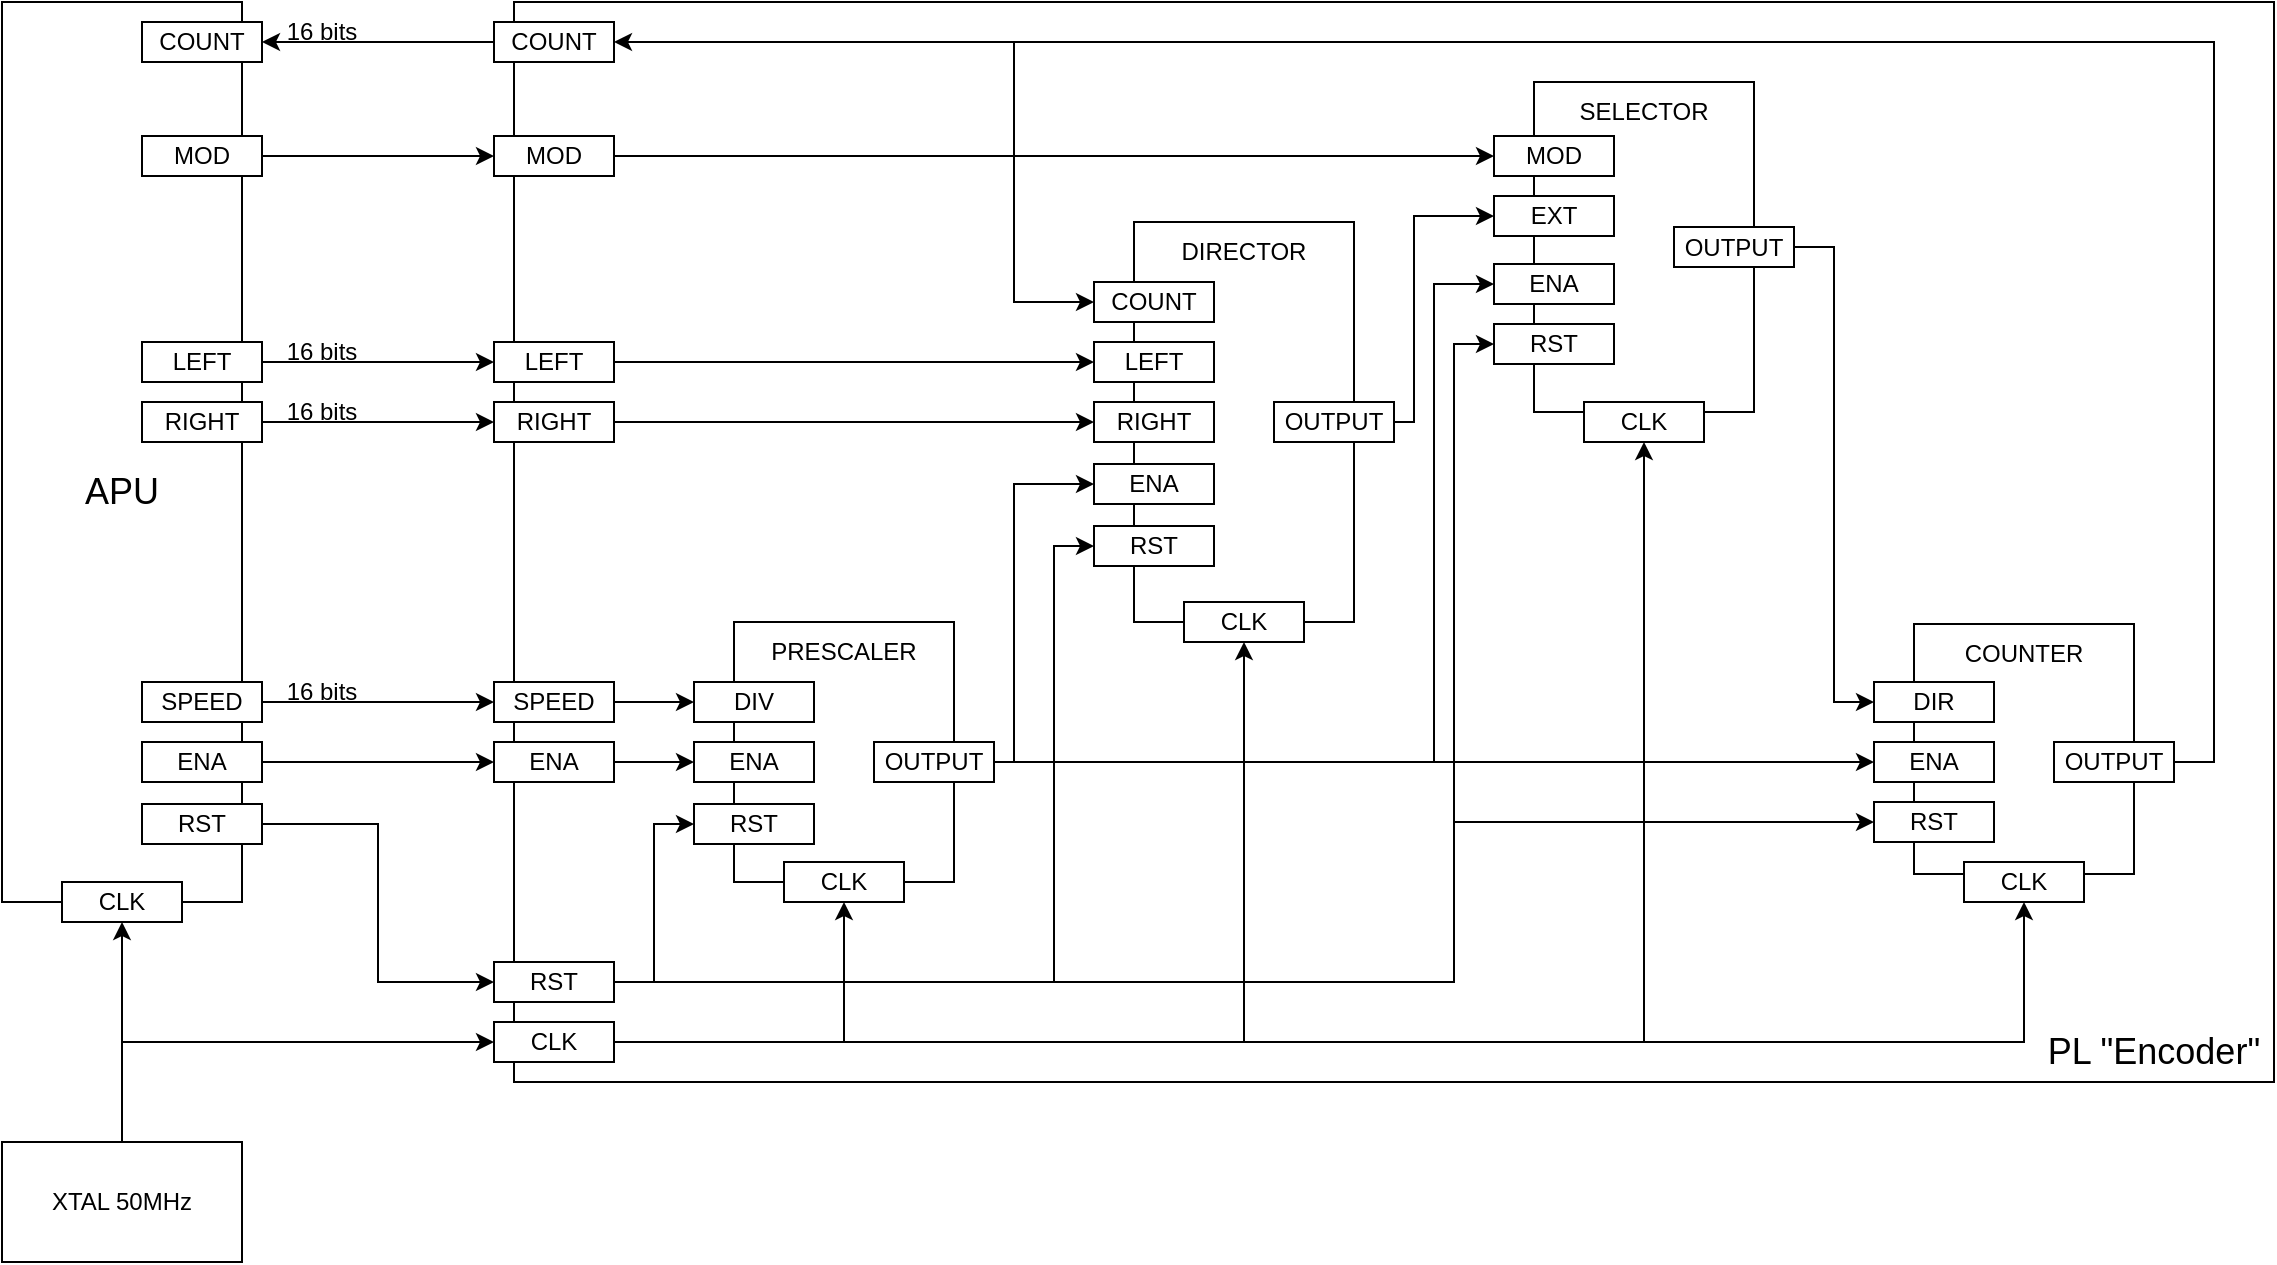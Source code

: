 <mxfile version="18.1.3" type="device"><diagram id="2OBD5hYGUIU_Udv5z1g5" name="Page-1"><mxGraphModel dx="1447" dy="715" grid="1" gridSize="10" guides="1" tooltips="1" connect="1" arrows="1" fold="1" page="1" pageScale="1" pageWidth="1169" pageHeight="827" math="0" shadow="0"><root><mxCell id="0"/><mxCell id="1" parent="0"/><mxCell id="JI8op0I0zoFWq60SKSV5-45" style="edgeStyle=orthogonalEdgeStyle;rounded=0;orthogonalLoop=1;jettySize=auto;html=1;exitX=0.5;exitY=0;exitDx=0;exitDy=0;entryX=0;entryY=0.5;entryDx=0;entryDy=0;" parent="1" source="RoYfz-Cq4n4WyaPr-_ig-60" target="JI8op0I0zoFWq60SKSV5-26" edge="1"><mxGeometry relative="1" as="geometry"/></mxCell><mxCell id="JI8op0I0zoFWq60SKSV5-46" style="edgeStyle=orthogonalEdgeStyle;rounded=0;orthogonalLoop=1;jettySize=auto;html=1;exitX=0.5;exitY=0;exitDx=0;exitDy=0;" parent="1" source="RoYfz-Cq4n4WyaPr-_ig-60" target="RoYfz-Cq4n4WyaPr-_ig-29" edge="1"><mxGeometry relative="1" as="geometry"/></mxCell><mxCell id="RoYfz-Cq4n4WyaPr-_ig-60" value="XTAL 50MHz" style="rounded=0;whiteSpace=wrap;html=1;" parent="1" vertex="1"><mxGeometry x="24" y="610" width="120" height="60" as="geometry"/></mxCell><mxCell id="JI8op0I0zoFWq60SKSV5-60" style="edgeStyle=orthogonalEdgeStyle;rounded=0;orthogonalLoop=1;jettySize=auto;html=1;exitX=1;exitY=0.5;exitDx=0;exitDy=0;" parent="1" source="RoYfz-Cq4n4WyaPr-_ig-30" target="JI8op0I0zoFWq60SKSV5-34" edge="1"><mxGeometry relative="1" as="geometry"/></mxCell><mxCell id="JI8op0I0zoFWq60SKSV5-53" style="edgeStyle=orthogonalEdgeStyle;rounded=0;orthogonalLoop=1;jettySize=auto;html=1;exitX=1;exitY=0.5;exitDx=0;exitDy=0;" parent="1" source="RoYfz-Cq4n4WyaPr-_ig-31" target="JI8op0I0zoFWq60SKSV5-32" edge="1"><mxGeometry relative="1" as="geometry"/></mxCell><mxCell id="JI8op0I0zoFWq60SKSV5-54" style="edgeStyle=orthogonalEdgeStyle;rounded=0;orthogonalLoop=1;jettySize=auto;html=1;exitX=1;exitY=0.5;exitDx=0;exitDy=0;entryX=0;entryY=0.5;entryDx=0;entryDy=0;" parent="1" source="RoYfz-Cq4n4WyaPr-_ig-32" target="JI8op0I0zoFWq60SKSV5-33" edge="1"><mxGeometry relative="1" as="geometry"/></mxCell><mxCell id="JI8op0I0zoFWq60SKSV5-55" style="edgeStyle=orthogonalEdgeStyle;rounded=0;orthogonalLoop=1;jettySize=auto;html=1;exitX=1;exitY=0.5;exitDx=0;exitDy=0;entryX=0;entryY=0.5;entryDx=0;entryDy=0;" parent="1" source="RoYfz-Cq4n4WyaPr-_ig-33" target="JI8op0I0zoFWq60SKSV5-29" edge="1"><mxGeometry relative="1" as="geometry"/></mxCell><mxCell id="JI8op0I0zoFWq60SKSV5-56" style="edgeStyle=orthogonalEdgeStyle;rounded=0;orthogonalLoop=1;jettySize=auto;html=1;exitX=1;exitY=0.5;exitDx=0;exitDy=0;" parent="1" source="RoYfz-Cq4n4WyaPr-_ig-35" target="JI8op0I0zoFWq60SKSV5-30" edge="1"><mxGeometry relative="1" as="geometry"/></mxCell><mxCell id="JI8op0I0zoFWq60SKSV5-37" style="edgeStyle=orthogonalEdgeStyle;rounded=0;orthogonalLoop=1;jettySize=auto;html=1;exitX=0;exitY=0.5;exitDx=0;exitDy=0;entryX=1;entryY=0.5;entryDx=0;entryDy=0;" parent="1" source="JI8op0I0zoFWq60SKSV5-31" target="RoYfz-Cq4n4WyaPr-_ig-42" edge="1"><mxGeometry relative="1" as="geometry"/></mxCell><mxCell id="BGBAmT9JJ1P50CZ-yWb7-19" style="edgeStyle=orthogonalEdgeStyle;rounded=0;orthogonalLoop=1;jettySize=auto;html=1;exitX=1;exitY=0.5;exitDx=0;exitDy=0;entryX=0;entryY=0.5;entryDx=0;entryDy=0;" edge="1" parent="1" source="BGBAmT9JJ1P50CZ-yWb7-18" target="BGBAmT9JJ1P50CZ-yWb7-17"><mxGeometry relative="1" as="geometry"/></mxCell><mxCell id="BGBAmT9JJ1P50CZ-yWb7-22" value="" style="group" vertex="1" connectable="0" parent="1"><mxGeometry x="24" y="40" width="190" height="460" as="geometry"/></mxCell><mxCell id="RoYfz-Cq4n4WyaPr-_ig-46" value="16 bits" style="text;html=1;strokeColor=none;fillColor=none;align=center;verticalAlign=middle;whiteSpace=wrap;rounded=0;" parent="BGBAmT9JJ1P50CZ-yWb7-22" vertex="1"><mxGeometry x="130" width="60" height="30" as="geometry"/></mxCell><mxCell id="RoYfz-Cq4n4WyaPr-_ig-47" value="16 bits" style="text;html=1;strokeColor=none;fillColor=none;align=center;verticalAlign=middle;whiteSpace=wrap;rounded=0;" parent="BGBAmT9JJ1P50CZ-yWb7-22" vertex="1"><mxGeometry x="130" y="160" width="60" height="30" as="geometry"/></mxCell><mxCell id="RoYfz-Cq4n4WyaPr-_ig-48" value="16 bits" style="text;html=1;strokeColor=none;fillColor=none;align=center;verticalAlign=middle;whiteSpace=wrap;rounded=0;" parent="BGBAmT9JJ1P50CZ-yWb7-22" vertex="1"><mxGeometry x="130" y="330" width="60" height="30" as="geometry"/></mxCell><mxCell id="RoYfz-Cq4n4WyaPr-_ig-51" value="16 bits" style="text;html=1;strokeColor=none;fillColor=none;align=center;verticalAlign=middle;whiteSpace=wrap;rounded=0;" parent="BGBAmT9JJ1P50CZ-yWb7-22" vertex="1"><mxGeometry x="130" y="190" width="60" height="30" as="geometry"/></mxCell><mxCell id="RoYfz-Cq4n4WyaPr-_ig-44" value="" style="rounded=0;whiteSpace=wrap;html=1;" parent="BGBAmT9JJ1P50CZ-yWb7-22" vertex="1"><mxGeometry width="120" height="450" as="geometry"/></mxCell><mxCell id="RoYfz-Cq4n4WyaPr-_ig-29" value="CLK" style="rounded=0;whiteSpace=wrap;html=1;" parent="BGBAmT9JJ1P50CZ-yWb7-22" vertex="1"><mxGeometry x="30" y="440" width="60" height="20" as="geometry"/></mxCell><mxCell id="RoYfz-Cq4n4WyaPr-_ig-30" value="SPEED" style="rounded=0;whiteSpace=wrap;html=1;" parent="BGBAmT9JJ1P50CZ-yWb7-22" vertex="1"><mxGeometry x="70" y="340" width="60" height="20" as="geometry"/></mxCell><mxCell id="RoYfz-Cq4n4WyaPr-_ig-31" value="RIGHT" style="rounded=0;whiteSpace=wrap;html=1;" parent="BGBAmT9JJ1P50CZ-yWb7-22" vertex="1"><mxGeometry x="70" y="200" width="60" height="20" as="geometry"/></mxCell><mxCell id="RoYfz-Cq4n4WyaPr-_ig-32" value="LEFT" style="rounded=0;whiteSpace=wrap;html=1;" parent="BGBAmT9JJ1P50CZ-yWb7-22" vertex="1"><mxGeometry x="70" y="170" width="60" height="20" as="geometry"/></mxCell><mxCell id="RoYfz-Cq4n4WyaPr-_ig-33" value="RST" style="rounded=0;whiteSpace=wrap;html=1;" parent="BGBAmT9JJ1P50CZ-yWb7-22" vertex="1"><mxGeometry x="70" y="401" width="60" height="20" as="geometry"/></mxCell><mxCell id="RoYfz-Cq4n4WyaPr-_ig-35" value="ENA" style="rounded=0;whiteSpace=wrap;html=1;" parent="BGBAmT9JJ1P50CZ-yWb7-22" vertex="1"><mxGeometry x="70" y="370" width="60" height="20" as="geometry"/></mxCell><mxCell id="RoYfz-Cq4n4WyaPr-_ig-42" value="COUNT" style="rounded=0;whiteSpace=wrap;html=1;" parent="BGBAmT9JJ1P50CZ-yWb7-22" vertex="1"><mxGeometry x="70" y="10" width="60" height="20" as="geometry"/></mxCell><mxCell id="RoYfz-Cq4n4WyaPr-_ig-45" value="&lt;font style=&quot;font-size: 18px;&quot;&gt;APU&lt;/font&gt;" style="text;html=1;strokeColor=none;fillColor=none;align=center;verticalAlign=middle;whiteSpace=wrap;rounded=0;" parent="BGBAmT9JJ1P50CZ-yWb7-22" vertex="1"><mxGeometry x="30" y="230" width="60" height="30" as="geometry"/></mxCell><mxCell id="BGBAmT9JJ1P50CZ-yWb7-18" value="MOD" style="rounded=0;whiteSpace=wrap;html=1;" vertex="1" parent="BGBAmT9JJ1P50CZ-yWb7-22"><mxGeometry x="70" y="67" width="60" height="20" as="geometry"/></mxCell><mxCell id="BGBAmT9JJ1P50CZ-yWb7-28" value="" style="group" vertex="1" connectable="0" parent="1"><mxGeometry x="270" y="40" width="890" height="540" as="geometry"/></mxCell><mxCell id="JI8op0I0zoFWq60SKSV5-35" value="" style="rounded=0;whiteSpace=wrap;html=1;" parent="BGBAmT9JJ1P50CZ-yWb7-28" vertex="1"><mxGeometry x="10" width="880" height="540" as="geometry"/></mxCell><mxCell id="RoYfz-Cq4n4WyaPr-_ig-34" value="" style="group" parent="BGBAmT9JJ1P50CZ-yWb7-28" vertex="1" connectable="0"><mxGeometry x="690" y="315" width="150" height="135" as="geometry"/></mxCell><mxCell id="RoYfz-Cq4n4WyaPr-_ig-1" value="" style="rounded=0;whiteSpace=wrap;html=1;" parent="RoYfz-Cq4n4WyaPr-_ig-34" vertex="1"><mxGeometry x="20" y="-4" width="110" height="125" as="geometry"/></mxCell><mxCell id="RoYfz-Cq4n4WyaPr-_ig-2" value="CLK" style="rounded=0;whiteSpace=wrap;html=1;" parent="RoYfz-Cq4n4WyaPr-_ig-34" vertex="1"><mxGeometry x="45" y="115" width="60" height="20" as="geometry"/></mxCell><mxCell id="RoYfz-Cq4n4WyaPr-_ig-3" value="RST" style="rounded=0;whiteSpace=wrap;html=1;" parent="RoYfz-Cq4n4WyaPr-_ig-34" vertex="1"><mxGeometry y="85" width="60" height="20" as="geometry"/></mxCell><mxCell id="RoYfz-Cq4n4WyaPr-_ig-4" value="DIR" style="rounded=0;whiteSpace=wrap;html=1;" parent="RoYfz-Cq4n4WyaPr-_ig-34" vertex="1"><mxGeometry y="25" width="60" height="20" as="geometry"/></mxCell><mxCell id="RoYfz-Cq4n4WyaPr-_ig-5" value="ENA" style="rounded=0;whiteSpace=wrap;html=1;" parent="RoYfz-Cq4n4WyaPr-_ig-34" vertex="1"><mxGeometry y="55" width="60" height="20" as="geometry"/></mxCell><mxCell id="RoYfz-Cq4n4WyaPr-_ig-6" value="OUTPUT" style="rounded=0;whiteSpace=wrap;html=1;" parent="RoYfz-Cq4n4WyaPr-_ig-34" vertex="1"><mxGeometry x="90" y="55" width="60" height="20" as="geometry"/></mxCell><mxCell id="RoYfz-Cq4n4WyaPr-_ig-19" value="COUNTER" style="text;html=1;strokeColor=none;fillColor=none;align=center;verticalAlign=middle;whiteSpace=wrap;rounded=0;" parent="RoYfz-Cq4n4WyaPr-_ig-34" vertex="1"><mxGeometry x="40" y="-4" width="70" height="30" as="geometry"/></mxCell><mxCell id="JI8op0I0zoFWq60SKSV5-10" value="" style="group" parent="BGBAmT9JJ1P50CZ-yWb7-28" vertex="1" connectable="0"><mxGeometry x="100" y="310" width="150" height="140" as="geometry"/></mxCell><mxCell id="RoYfz-Cq4n4WyaPr-_ig-7" value="" style="rounded=0;whiteSpace=wrap;html=1;" parent="JI8op0I0zoFWq60SKSV5-10" vertex="1"><mxGeometry x="20" width="110" height="130" as="geometry"/></mxCell><mxCell id="RoYfz-Cq4n4WyaPr-_ig-8" value="ENA" style="rounded=0;whiteSpace=wrap;html=1;" parent="JI8op0I0zoFWq60SKSV5-10" vertex="1"><mxGeometry y="60" width="60" height="20" as="geometry"/></mxCell><mxCell id="RoYfz-Cq4n4WyaPr-_ig-9" value="CLK" style="rounded=0;whiteSpace=wrap;html=1;" parent="JI8op0I0zoFWq60SKSV5-10" vertex="1"><mxGeometry x="45" y="120" width="60" height="20" as="geometry"/></mxCell><mxCell id="RoYfz-Cq4n4WyaPr-_ig-10" value="OUTPUT" style="rounded=0;whiteSpace=wrap;html=1;" parent="JI8op0I0zoFWq60SKSV5-10" vertex="1"><mxGeometry x="90" y="60" width="60" height="20" as="geometry"/></mxCell><mxCell id="RoYfz-Cq4n4WyaPr-_ig-21" value="PRESCALER" style="text;html=1;strokeColor=none;fillColor=none;align=center;verticalAlign=middle;whiteSpace=wrap;rounded=0;" parent="JI8op0I0zoFWq60SKSV5-10" vertex="1"><mxGeometry x="35" width="80" height="30" as="geometry"/></mxCell><mxCell id="RoYfz-Cq4n4WyaPr-_ig-54" value="RST" style="rounded=0;whiteSpace=wrap;html=1;" parent="JI8op0I0zoFWq60SKSV5-10" vertex="1"><mxGeometry y="91" width="60" height="20" as="geometry"/></mxCell><mxCell id="JI8op0I0zoFWq60SKSV5-7" value="DIV" style="rounded=0;whiteSpace=wrap;html=1;" parent="JI8op0I0zoFWq60SKSV5-10" vertex="1"><mxGeometry y="30" width="60" height="20" as="geometry"/></mxCell><mxCell id="JI8op0I0zoFWq60SKSV5-12" value="" style="group" parent="BGBAmT9JJ1P50CZ-yWb7-28" vertex="1" connectable="0"><mxGeometry x="300" y="110" width="150" height="210" as="geometry"/></mxCell><mxCell id="RoYfz-Cq4n4WyaPr-_ig-16" value="" style="rounded=0;whiteSpace=wrap;html=1;" parent="JI8op0I0zoFWq60SKSV5-12" vertex="1"><mxGeometry x="20" width="110" height="200" as="geometry"/></mxCell><mxCell id="RoYfz-Cq4n4WyaPr-_ig-13" value="ENA" style="rounded=0;whiteSpace=wrap;html=1;" parent="JI8op0I0zoFWq60SKSV5-12" vertex="1"><mxGeometry y="121" width="60" height="20" as="geometry"/></mxCell><mxCell id="RoYfz-Cq4n4WyaPr-_ig-14" value="RST" style="rounded=0;whiteSpace=wrap;html=1;" parent="JI8op0I0zoFWq60SKSV5-12" vertex="1"><mxGeometry y="152" width="60" height="20" as="geometry"/></mxCell><mxCell id="RoYfz-Cq4n4WyaPr-_ig-15" value="OUTPUT" style="rounded=0;whiteSpace=wrap;html=1;" parent="JI8op0I0zoFWq60SKSV5-12" vertex="1"><mxGeometry x="90" y="90" width="60" height="20" as="geometry"/></mxCell><mxCell id="RoYfz-Cq4n4WyaPr-_ig-17" value="CLK" style="rounded=0;whiteSpace=wrap;html=1;" parent="JI8op0I0zoFWq60SKSV5-12" vertex="1"><mxGeometry x="45" y="190" width="60" height="20" as="geometry"/></mxCell><mxCell id="RoYfz-Cq4n4WyaPr-_ig-23" value="RIGHT" style="rounded=0;whiteSpace=wrap;html=1;" parent="JI8op0I0zoFWq60SKSV5-12" vertex="1"><mxGeometry y="90" width="60" height="20" as="geometry"/></mxCell><mxCell id="RoYfz-Cq4n4WyaPr-_ig-24" value="DIRECTOR" style="text;html=1;strokeColor=none;fillColor=none;align=center;verticalAlign=middle;whiteSpace=wrap;rounded=0;" parent="JI8op0I0zoFWq60SKSV5-12" vertex="1"><mxGeometry x="40" width="70" height="30" as="geometry"/></mxCell><mxCell id="39NzFxYTA4ersLP7BccE-1" value="LEFT" style="rounded=0;whiteSpace=wrap;html=1;" parent="JI8op0I0zoFWq60SKSV5-12" vertex="1"><mxGeometry y="60" width="60" height="20" as="geometry"/></mxCell><mxCell id="JI8op0I0zoFWq60SKSV5-11" value="COUNT" style="rounded=0;whiteSpace=wrap;html=1;" parent="JI8op0I0zoFWq60SKSV5-12" vertex="1"><mxGeometry y="30" width="60" height="20" as="geometry"/></mxCell><mxCell id="JI8op0I0zoFWq60SKSV5-15" style="edgeStyle=orthogonalEdgeStyle;rounded=0;orthogonalLoop=1;jettySize=auto;html=1;exitX=1;exitY=0.5;exitDx=0;exitDy=0;entryX=0;entryY=0.5;entryDx=0;entryDy=0;" parent="BGBAmT9JJ1P50CZ-yWb7-28" source="RoYfz-Cq4n4WyaPr-_ig-10" target="RoYfz-Cq4n4WyaPr-_ig-13" edge="1"><mxGeometry relative="1" as="geometry"><Array as="points"><mxPoint x="260" y="380"/><mxPoint x="260" y="241"/></Array></mxGeometry></mxCell><mxCell id="JI8op0I0zoFWq60SKSV5-42" style="edgeStyle=orthogonalEdgeStyle;rounded=0;orthogonalLoop=1;jettySize=auto;html=1;exitX=1;exitY=0.5;exitDx=0;exitDy=0;entryX=0.5;entryY=1;entryDx=0;entryDy=0;" parent="BGBAmT9JJ1P50CZ-yWb7-28" source="JI8op0I0zoFWq60SKSV5-26" target="RoYfz-Cq4n4WyaPr-_ig-2" edge="1"><mxGeometry relative="1" as="geometry"/></mxCell><mxCell id="JI8op0I0zoFWq60SKSV5-43" style="edgeStyle=orthogonalEdgeStyle;rounded=0;orthogonalLoop=1;jettySize=auto;html=1;exitX=1;exitY=0.5;exitDx=0;exitDy=0;" parent="BGBAmT9JJ1P50CZ-yWb7-28" source="JI8op0I0zoFWq60SKSV5-26" target="RoYfz-Cq4n4WyaPr-_ig-17" edge="1"><mxGeometry relative="1" as="geometry"/></mxCell><mxCell id="JI8op0I0zoFWq60SKSV5-44" style="edgeStyle=orthogonalEdgeStyle;rounded=0;orthogonalLoop=1;jettySize=auto;html=1;exitX=1;exitY=0.5;exitDx=0;exitDy=0;" parent="BGBAmT9JJ1P50CZ-yWb7-28" source="JI8op0I0zoFWq60SKSV5-26" target="RoYfz-Cq4n4WyaPr-_ig-9" edge="1"><mxGeometry relative="1" as="geometry"/></mxCell><mxCell id="JI8op0I0zoFWq60SKSV5-26" value="CLK" style="rounded=0;whiteSpace=wrap;html=1;" parent="BGBAmT9JJ1P50CZ-yWb7-28" vertex="1"><mxGeometry y="510" width="60" height="20" as="geometry"/></mxCell><mxCell id="JI8op0I0zoFWq60SKSV5-47" style="edgeStyle=orthogonalEdgeStyle;rounded=0;orthogonalLoop=1;jettySize=auto;html=1;exitX=1;exitY=0.5;exitDx=0;exitDy=0;entryX=0;entryY=0.5;entryDx=0;entryDy=0;" parent="BGBAmT9JJ1P50CZ-yWb7-28" source="JI8op0I0zoFWq60SKSV5-29" target="RoYfz-Cq4n4WyaPr-_ig-54" edge="1"><mxGeometry relative="1" as="geometry"/></mxCell><mxCell id="JI8op0I0zoFWq60SKSV5-51" style="edgeStyle=orthogonalEdgeStyle;rounded=0;orthogonalLoop=1;jettySize=auto;html=1;exitX=1;exitY=0.5;exitDx=0;exitDy=0;entryX=0;entryY=0.5;entryDx=0;entryDy=0;" parent="BGBAmT9JJ1P50CZ-yWb7-28" source="JI8op0I0zoFWq60SKSV5-29" target="RoYfz-Cq4n4WyaPr-_ig-14" edge="1"><mxGeometry relative="1" as="geometry"><Array as="points"><mxPoint x="280" y="490"/><mxPoint x="280" y="272"/></Array></mxGeometry></mxCell><mxCell id="JI8op0I0zoFWq60SKSV5-52" style="edgeStyle=orthogonalEdgeStyle;rounded=0;orthogonalLoop=1;jettySize=auto;html=1;exitX=1;exitY=0.5;exitDx=0;exitDy=0;entryX=0;entryY=0.5;entryDx=0;entryDy=0;" parent="BGBAmT9JJ1P50CZ-yWb7-28" source="JI8op0I0zoFWq60SKSV5-29" target="RoYfz-Cq4n4WyaPr-_ig-3" edge="1"><mxGeometry relative="1" as="geometry"><Array as="points"><mxPoint x="480" y="490"/><mxPoint x="480" y="410"/></Array></mxGeometry></mxCell><mxCell id="JI8op0I0zoFWq60SKSV5-29" value="RST" style="rounded=0;whiteSpace=wrap;html=1;" parent="BGBAmT9JJ1P50CZ-yWb7-28" vertex="1"><mxGeometry y="480" width="60" height="20" as="geometry"/></mxCell><mxCell id="JI8op0I0zoFWq60SKSV5-57" style="edgeStyle=orthogonalEdgeStyle;rounded=0;orthogonalLoop=1;jettySize=auto;html=1;exitX=1;exitY=0.5;exitDx=0;exitDy=0;entryX=0;entryY=0.5;entryDx=0;entryDy=0;" parent="BGBAmT9JJ1P50CZ-yWb7-28" source="JI8op0I0zoFWq60SKSV5-30" target="RoYfz-Cq4n4WyaPr-_ig-8" edge="1"><mxGeometry relative="1" as="geometry"/></mxCell><mxCell id="JI8op0I0zoFWq60SKSV5-30" value="ENA" style="rounded=0;whiteSpace=wrap;html=1;" parent="BGBAmT9JJ1P50CZ-yWb7-28" vertex="1"><mxGeometry y="370" width="60" height="20" as="geometry"/></mxCell><mxCell id="JI8op0I0zoFWq60SKSV5-31" value="COUNT" style="rounded=0;whiteSpace=wrap;html=1;" parent="BGBAmT9JJ1P50CZ-yWb7-28" vertex="1"><mxGeometry y="10" width="60" height="20" as="geometry"/></mxCell><mxCell id="JI8op0I0zoFWq60SKSV5-49" style="edgeStyle=orthogonalEdgeStyle;rounded=0;orthogonalLoop=1;jettySize=auto;html=1;exitX=1;exitY=0.5;exitDx=0;exitDy=0;" parent="BGBAmT9JJ1P50CZ-yWb7-28" source="JI8op0I0zoFWq60SKSV5-32" target="RoYfz-Cq4n4WyaPr-_ig-23" edge="1"><mxGeometry relative="1" as="geometry"/></mxCell><mxCell id="JI8op0I0zoFWq60SKSV5-32" value="RIGHT" style="rounded=0;whiteSpace=wrap;html=1;" parent="BGBAmT9JJ1P50CZ-yWb7-28" vertex="1"><mxGeometry y="200" width="60" height="20" as="geometry"/></mxCell><mxCell id="JI8op0I0zoFWq60SKSV5-50" style="edgeStyle=orthogonalEdgeStyle;rounded=0;orthogonalLoop=1;jettySize=auto;html=1;exitX=1;exitY=0.5;exitDx=0;exitDy=0;" parent="BGBAmT9JJ1P50CZ-yWb7-28" source="JI8op0I0zoFWq60SKSV5-33" target="39NzFxYTA4ersLP7BccE-1" edge="1"><mxGeometry relative="1" as="geometry"/></mxCell><mxCell id="JI8op0I0zoFWq60SKSV5-33" value="LEFT" style="rounded=0;whiteSpace=wrap;html=1;" parent="BGBAmT9JJ1P50CZ-yWb7-28" vertex="1"><mxGeometry y="170" width="60" height="20" as="geometry"/></mxCell><mxCell id="JI8op0I0zoFWq60SKSV5-64" style="edgeStyle=orthogonalEdgeStyle;rounded=0;orthogonalLoop=1;jettySize=auto;html=1;exitX=1;exitY=0.5;exitDx=0;exitDy=0;fontSize=18;" parent="BGBAmT9JJ1P50CZ-yWb7-28" source="JI8op0I0zoFWq60SKSV5-34" target="JI8op0I0zoFWq60SKSV5-7" edge="1"><mxGeometry relative="1" as="geometry"/></mxCell><mxCell id="JI8op0I0zoFWq60SKSV5-34" value="SPEED" style="rounded=0;whiteSpace=wrap;html=1;" parent="BGBAmT9JJ1P50CZ-yWb7-28" vertex="1"><mxGeometry y="340" width="60" height="20" as="geometry"/></mxCell><mxCell id="JI8op0I0zoFWq60SKSV5-63" value="&lt;font style=&quot;font-size: 18px;&quot;&gt;PL &quot;Encoder&quot;&lt;/font&gt;" style="text;html=1;strokeColor=none;fillColor=none;align=center;verticalAlign=middle;whiteSpace=wrap;rounded=0;" parent="BGBAmT9JJ1P50CZ-yWb7-28" vertex="1"><mxGeometry x="770" y="510" width="120" height="30" as="geometry"/></mxCell><mxCell id="BGBAmT9JJ1P50CZ-yWb7-10" value="" style="group" vertex="1" connectable="0" parent="BGBAmT9JJ1P50CZ-yWb7-28"><mxGeometry x="500" y="40" width="150" height="180" as="geometry"/></mxCell><mxCell id="BGBAmT9JJ1P50CZ-yWb7-1" value="" style="rounded=0;whiteSpace=wrap;html=1;" vertex="1" parent="BGBAmT9JJ1P50CZ-yWb7-10"><mxGeometry x="20" width="110" height="165" as="geometry"/></mxCell><mxCell id="BGBAmT9JJ1P50CZ-yWb7-2" value="CLK" style="rounded=0;whiteSpace=wrap;html=1;" vertex="1" parent="BGBAmT9JJ1P50CZ-yWb7-10"><mxGeometry x="45" y="160" width="60" height="20" as="geometry"/></mxCell><mxCell id="BGBAmT9JJ1P50CZ-yWb7-3" value="RST" style="rounded=0;whiteSpace=wrap;html=1;" vertex="1" parent="BGBAmT9JJ1P50CZ-yWb7-10"><mxGeometry y="121" width="60" height="20" as="geometry"/></mxCell><mxCell id="BGBAmT9JJ1P50CZ-yWb7-4" value="ENA" style="rounded=0;whiteSpace=wrap;html=1;" vertex="1" parent="BGBAmT9JJ1P50CZ-yWb7-10"><mxGeometry y="91" width="60" height="20" as="geometry"/></mxCell><mxCell id="BGBAmT9JJ1P50CZ-yWb7-5" value="EXT" style="rounded=0;whiteSpace=wrap;html=1;" vertex="1" parent="BGBAmT9JJ1P50CZ-yWb7-10"><mxGeometry y="57" width="60" height="20" as="geometry"/></mxCell><mxCell id="BGBAmT9JJ1P50CZ-yWb7-6" value="MOD" style="rounded=0;whiteSpace=wrap;html=1;" vertex="1" parent="BGBAmT9JJ1P50CZ-yWb7-10"><mxGeometry y="27" width="60" height="20" as="geometry"/></mxCell><mxCell id="BGBAmT9JJ1P50CZ-yWb7-7" value="OUTPUT" style="rounded=0;whiteSpace=wrap;html=1;" vertex="1" parent="BGBAmT9JJ1P50CZ-yWb7-10"><mxGeometry x="90" y="72.5" width="60" height="20" as="geometry"/></mxCell><mxCell id="BGBAmT9JJ1P50CZ-yWb7-9" value="SELECTOR" style="text;html=1;strokeColor=none;fillColor=none;align=center;verticalAlign=middle;whiteSpace=wrap;rounded=0;" vertex="1" parent="BGBAmT9JJ1P50CZ-yWb7-10"><mxGeometry x="40" width="70" height="30" as="geometry"/></mxCell><mxCell id="BGBAmT9JJ1P50CZ-yWb7-13" style="edgeStyle=orthogonalEdgeStyle;rounded=0;orthogonalLoop=1;jettySize=auto;html=1;exitX=1;exitY=0.5;exitDx=0;exitDy=0;entryX=0;entryY=0.5;entryDx=0;entryDy=0;" edge="1" parent="BGBAmT9JJ1P50CZ-yWb7-28" source="RoYfz-Cq4n4WyaPr-_ig-10" target="RoYfz-Cq4n4WyaPr-_ig-5"><mxGeometry relative="1" as="geometry"/></mxCell><mxCell id="BGBAmT9JJ1P50CZ-yWb7-14" style="edgeStyle=orthogonalEdgeStyle;rounded=0;orthogonalLoop=1;jettySize=auto;html=1;exitX=1;exitY=0.5;exitDx=0;exitDy=0;entryX=0;entryY=0.5;entryDx=0;entryDy=0;" edge="1" parent="BGBAmT9JJ1P50CZ-yWb7-28" source="BGBAmT9JJ1P50CZ-yWb7-7" target="RoYfz-Cq4n4WyaPr-_ig-4"><mxGeometry relative="1" as="geometry"/></mxCell><mxCell id="BGBAmT9JJ1P50CZ-yWb7-16" style="edgeStyle=orthogonalEdgeStyle;rounded=0;orthogonalLoop=1;jettySize=auto;html=1;exitX=1;exitY=0.5;exitDx=0;exitDy=0;entryX=0;entryY=0.5;entryDx=0;entryDy=0;" edge="1" parent="BGBAmT9JJ1P50CZ-yWb7-28" source="RoYfz-Cq4n4WyaPr-_ig-15" target="BGBAmT9JJ1P50CZ-yWb7-5"><mxGeometry relative="1" as="geometry"><Array as="points"><mxPoint x="460" y="210"/><mxPoint x="460" y="107"/></Array></mxGeometry></mxCell><mxCell id="BGBAmT9JJ1P50CZ-yWb7-20" style="edgeStyle=orthogonalEdgeStyle;rounded=0;orthogonalLoop=1;jettySize=auto;html=1;exitX=1;exitY=0.5;exitDx=0;exitDy=0;entryX=0;entryY=0.5;entryDx=0;entryDy=0;" edge="1" parent="BGBAmT9JJ1P50CZ-yWb7-28" source="BGBAmT9JJ1P50CZ-yWb7-17" target="BGBAmT9JJ1P50CZ-yWb7-6"><mxGeometry relative="1" as="geometry"/></mxCell><mxCell id="BGBAmT9JJ1P50CZ-yWb7-17" value="MOD" style="rounded=0;whiteSpace=wrap;html=1;" vertex="1" parent="BGBAmT9JJ1P50CZ-yWb7-28"><mxGeometry y="67" width="60" height="20" as="geometry"/></mxCell><mxCell id="BGBAmT9JJ1P50CZ-yWb7-25" style="edgeStyle=orthogonalEdgeStyle;rounded=0;orthogonalLoop=1;jettySize=auto;html=1;exitX=1;exitY=0.5;exitDx=0;exitDy=0;entryX=0.5;entryY=1;entryDx=0;entryDy=0;" edge="1" parent="BGBAmT9JJ1P50CZ-yWb7-28" source="JI8op0I0zoFWq60SKSV5-26" target="BGBAmT9JJ1P50CZ-yWb7-2"><mxGeometry relative="1" as="geometry"/></mxCell><mxCell id="BGBAmT9JJ1P50CZ-yWb7-23" style="edgeStyle=orthogonalEdgeStyle;rounded=0;orthogonalLoop=1;jettySize=auto;html=1;exitX=1;exitY=0.5;exitDx=0;exitDy=0;entryX=1;entryY=0.5;entryDx=0;entryDy=0;" edge="1" parent="BGBAmT9JJ1P50CZ-yWb7-28" source="RoYfz-Cq4n4WyaPr-_ig-6" target="JI8op0I0zoFWq60SKSV5-31"><mxGeometry relative="1" as="geometry"/></mxCell><mxCell id="BGBAmT9JJ1P50CZ-yWb7-26" style="edgeStyle=orthogonalEdgeStyle;rounded=0;orthogonalLoop=1;jettySize=auto;html=1;exitX=1;exitY=0.5;exitDx=0;exitDy=0;entryX=0;entryY=0.5;entryDx=0;entryDy=0;" edge="1" parent="BGBAmT9JJ1P50CZ-yWb7-28" source="JI8op0I0zoFWq60SKSV5-29" target="BGBAmT9JJ1P50CZ-yWb7-3"><mxGeometry relative="1" as="geometry"><Array as="points"><mxPoint x="480" y="490"/><mxPoint x="480" y="171"/></Array></mxGeometry></mxCell><mxCell id="BGBAmT9JJ1P50CZ-yWb7-24" style="edgeStyle=orthogonalEdgeStyle;rounded=0;orthogonalLoop=1;jettySize=auto;html=1;exitX=1;exitY=0.5;exitDx=0;exitDy=0;entryX=0;entryY=0.5;entryDx=0;entryDy=0;" edge="1" parent="BGBAmT9JJ1P50CZ-yWb7-28" source="RoYfz-Cq4n4WyaPr-_ig-6" target="JI8op0I0zoFWq60SKSV5-11"><mxGeometry relative="1" as="geometry"><Array as="points"><mxPoint x="860" y="380"/><mxPoint x="860" y="20"/><mxPoint x="260" y="20"/><mxPoint x="260" y="150"/></Array></mxGeometry></mxCell><mxCell id="BGBAmT9JJ1P50CZ-yWb7-27" style="edgeStyle=orthogonalEdgeStyle;rounded=0;orthogonalLoop=1;jettySize=auto;html=1;exitX=1;exitY=0.5;exitDx=0;exitDy=0;entryX=0;entryY=0.5;entryDx=0;entryDy=0;" edge="1" parent="BGBAmT9JJ1P50CZ-yWb7-28" source="RoYfz-Cq4n4WyaPr-_ig-10" target="BGBAmT9JJ1P50CZ-yWb7-4"><mxGeometry relative="1" as="geometry"><Array as="points"><mxPoint x="470" y="380"/><mxPoint x="470" y="141"/></Array></mxGeometry></mxCell></root></mxGraphModel></diagram></mxfile>